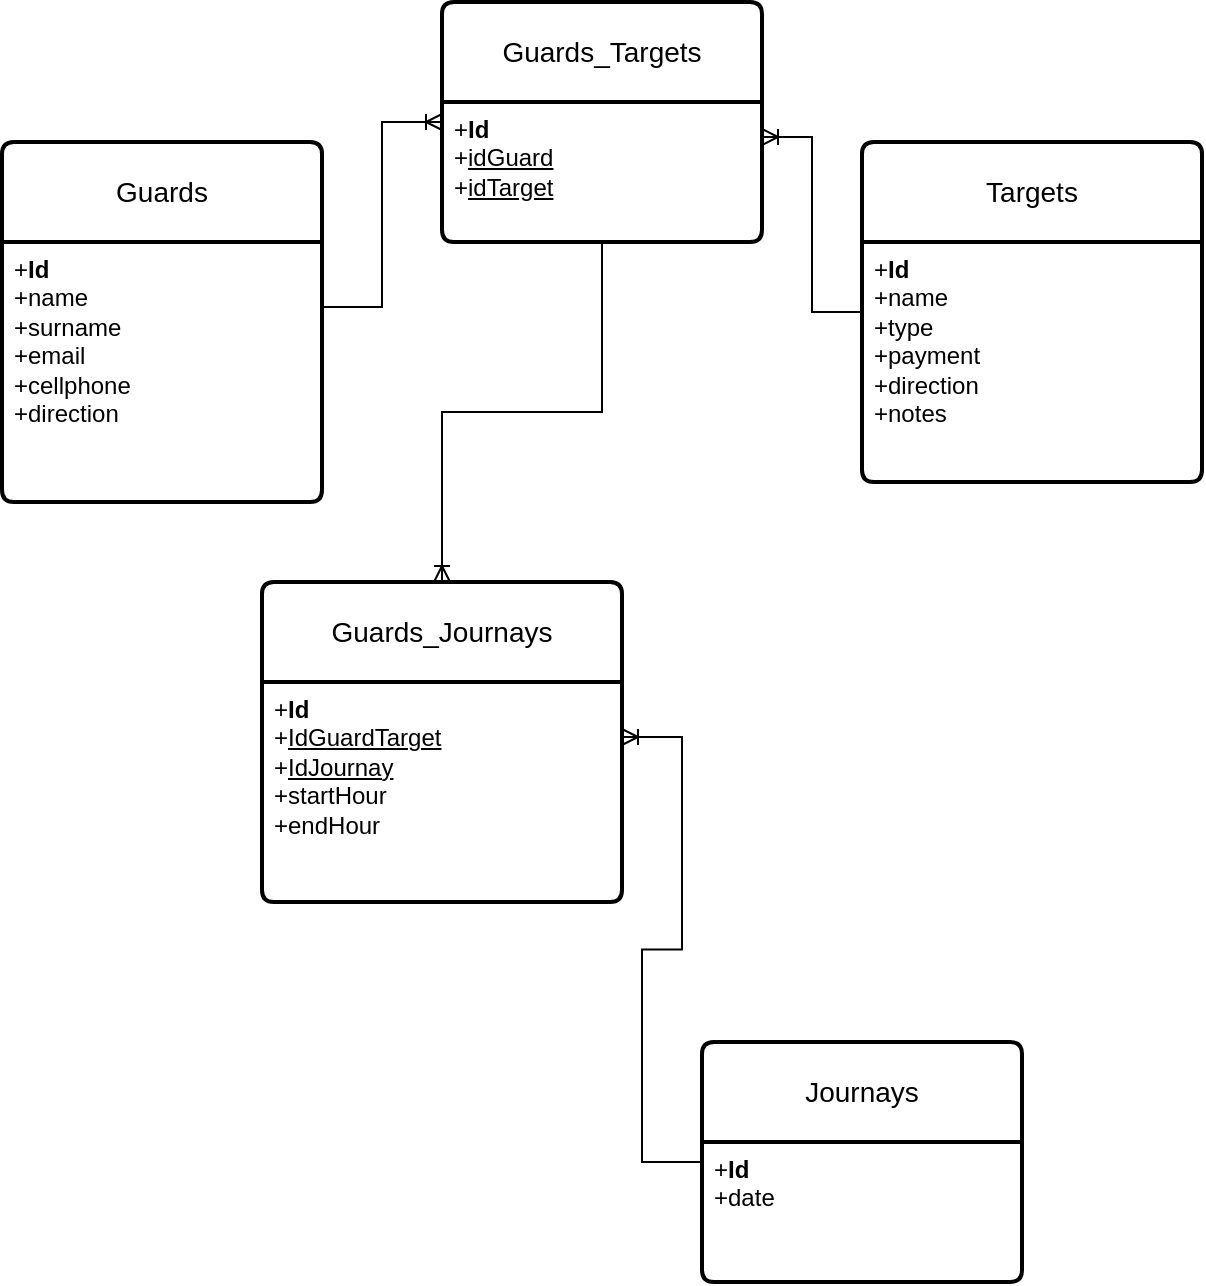 <mxfile version="21.1.2" type="device">
  <diagram id="R2lEEEUBdFMjLlhIrx00" name="Page-1">
    <mxGraphModel dx="864" dy="516" grid="1" gridSize="10" guides="1" tooltips="1" connect="1" arrows="1" fold="1" page="1" pageScale="1" pageWidth="850" pageHeight="1100" math="0" shadow="0" extFonts="Permanent Marker^https://fonts.googleapis.com/css?family=Permanent+Marker">
      <root>
        <object label="" DFSF="" id="0">
          <mxCell />
        </object>
        <mxCell id="1" parent="0" />
        <mxCell id="JXR821v0ZrnEiNUagJLl-1" value="Guards" style="swimlane;childLayout=stackLayout;horizontal=1;startSize=50;horizontalStack=0;rounded=1;fontSize=14;fontStyle=0;strokeWidth=2;resizeParent=0;resizeLast=1;shadow=0;dashed=0;align=center;arcSize=4;whiteSpace=wrap;html=1;" parent="1" vertex="1">
          <mxGeometry x="170" y="130" width="160" height="180" as="geometry" />
        </mxCell>
        <mxCell id="JXR821v0ZrnEiNUagJLl-2" value="+&lt;b&gt;Id&lt;/b&gt;&lt;br&gt;+name&lt;br&gt;+surname&lt;br&gt;+email&lt;br&gt;+cellphone&lt;br&gt;+direction" style="align=left;strokeColor=none;fillColor=none;spacingLeft=4;fontSize=12;verticalAlign=top;resizable=0;rotatable=0;part=1;html=1;" parent="JXR821v0ZrnEiNUagJLl-1" vertex="1">
          <mxGeometry y="50" width="160" height="130" as="geometry" />
        </mxCell>
        <mxCell id="JXR821v0ZrnEiNUagJLl-29" style="edgeStyle=orthogonalEdgeStyle;rounded=0;orthogonalLoop=1;jettySize=auto;html=1;exitX=0;exitY=0.5;exitDx=0;exitDy=0;endArrow=ERoneToMany;endFill=0;entryX=1;entryY=0.25;entryDx=0;entryDy=0;" parent="1" source="JXR821v0ZrnEiNUagJLl-3" target="JXR821v0ZrnEiNUagJLl-31" edge="1">
          <mxGeometry relative="1" as="geometry">
            <mxPoint x="510" y="150" as="targetPoint" />
          </mxGeometry>
        </mxCell>
        <mxCell id="JXR821v0ZrnEiNUagJLl-3" value="Targets" style="swimlane;childLayout=stackLayout;horizontal=1;startSize=50;horizontalStack=0;rounded=1;fontSize=14;fontStyle=0;strokeWidth=2;resizeParent=0;resizeLast=1;shadow=0;dashed=0;align=center;arcSize=4;whiteSpace=wrap;html=1;" parent="1" vertex="1">
          <mxGeometry x="600" y="130" width="170" height="170" as="geometry" />
        </mxCell>
        <mxCell id="JXR821v0ZrnEiNUagJLl-4" value="+&lt;b&gt;Id&lt;/b&gt;&lt;br&gt;+name&lt;br&gt;+type&lt;br&gt;+payment&lt;br&gt;+direction&lt;br&gt;+notes" style="align=left;strokeColor=none;fillColor=none;spacingLeft=4;fontSize=12;verticalAlign=top;resizable=0;rotatable=0;part=1;html=1;" parent="JXR821v0ZrnEiNUagJLl-3" vertex="1">
          <mxGeometry y="50" width="170" height="120" as="geometry" />
        </mxCell>
        <mxCell id="JXR821v0ZrnEiNUagJLl-5" value="Journays" style="swimlane;childLayout=stackLayout;horizontal=1;startSize=50;horizontalStack=0;rounded=1;fontSize=14;fontStyle=0;strokeWidth=2;resizeParent=0;resizeLast=1;shadow=0;dashed=0;align=center;arcSize=4;whiteSpace=wrap;html=1;" parent="1" vertex="1">
          <mxGeometry x="520" y="580" width="160" height="120" as="geometry" />
        </mxCell>
        <mxCell id="JXR821v0ZrnEiNUagJLl-6" value="+&lt;b&gt;Id&lt;/b&gt;&lt;br&gt;+date" style="align=left;strokeColor=none;fillColor=none;spacingLeft=4;fontSize=12;verticalAlign=top;resizable=0;rotatable=0;part=1;html=1;" parent="JXR821v0ZrnEiNUagJLl-5" vertex="1">
          <mxGeometry y="50" width="160" height="70" as="geometry" />
        </mxCell>
        <mxCell id="JXR821v0ZrnEiNUagJLl-16" value="Guards_Journays" style="swimlane;childLayout=stackLayout;horizontal=1;startSize=50;horizontalStack=0;rounded=1;fontSize=14;fontStyle=0;strokeWidth=2;resizeParent=0;resizeLast=1;shadow=0;dashed=0;align=center;arcSize=4;whiteSpace=wrap;html=1;" parent="1" vertex="1">
          <mxGeometry x="300" y="350" width="180" height="160" as="geometry" />
        </mxCell>
        <mxCell id="JXR821v0ZrnEiNUagJLl-17" value="+&lt;b&gt;Id&lt;/b&gt;&lt;br&gt;+&lt;u&gt;IdGuardTarget&lt;/u&gt;&lt;br&gt;+&lt;u&gt;IdJournay&lt;/u&gt;&lt;br&gt;+startHour&lt;br&gt;+endHour" style="align=left;strokeColor=none;fillColor=none;spacingLeft=4;fontSize=12;verticalAlign=top;resizable=0;rotatable=0;part=1;html=1;" parent="JXR821v0ZrnEiNUagJLl-16" vertex="1">
          <mxGeometry y="50" width="180" height="110" as="geometry" />
        </mxCell>
        <mxCell id="JXR821v0ZrnEiNUagJLl-19" value="" style="edgeStyle=entityRelationEdgeStyle;fontSize=12;html=1;endArrow=none;rounded=0;exitX=1;exitY=0.25;exitDx=0;exitDy=0;startArrow=ERoneToMany;startFill=0;endFill=0;entryX=0;entryY=0.5;entryDx=0;entryDy=0;" parent="1" source="JXR821v0ZrnEiNUagJLl-17" target="JXR821v0ZrnEiNUagJLl-5" edge="1">
          <mxGeometry width="100" height="100" relative="1" as="geometry">
            <mxPoint x="510" y="290" as="sourcePoint" />
            <mxPoint x="570" y="430" as="targetPoint" />
          </mxGeometry>
        </mxCell>
        <mxCell id="JXR821v0ZrnEiNUagJLl-33" style="edgeStyle=orthogonalEdgeStyle;rounded=0;orthogonalLoop=1;jettySize=auto;html=1;exitX=0.5;exitY=1;exitDx=0;exitDy=0;entryX=0.5;entryY=0;entryDx=0;entryDy=0;endArrow=ERoneToMany;endFill=0;" parent="1" source="JXR821v0ZrnEiNUagJLl-30" target="JXR821v0ZrnEiNUagJLl-16" edge="1">
          <mxGeometry relative="1" as="geometry" />
        </mxCell>
        <mxCell id="JXR821v0ZrnEiNUagJLl-30" value="Guards_Targets" style="swimlane;childLayout=stackLayout;horizontal=1;startSize=50;horizontalStack=0;rounded=1;fontSize=14;fontStyle=0;strokeWidth=2;resizeParent=0;resizeLast=1;shadow=0;dashed=0;align=center;arcSize=4;whiteSpace=wrap;html=1;" parent="1" vertex="1">
          <mxGeometry x="390" y="60" width="160" height="120" as="geometry" />
        </mxCell>
        <mxCell id="JXR821v0ZrnEiNUagJLl-31" value="+&lt;b&gt;Id&lt;/b&gt;&lt;br&gt;+&lt;u&gt;idGuard&lt;/u&gt;&lt;br&gt;+&lt;u&gt;idTarget&lt;/u&gt;" style="align=left;strokeColor=none;fillColor=none;spacingLeft=4;fontSize=12;verticalAlign=top;resizable=0;rotatable=0;part=1;html=1;" parent="JXR821v0ZrnEiNUagJLl-30" vertex="1">
          <mxGeometry y="50" width="160" height="70" as="geometry" />
        </mxCell>
        <mxCell id="JXR821v0ZrnEiNUagJLl-32" style="edgeStyle=orthogonalEdgeStyle;rounded=0;orthogonalLoop=1;jettySize=auto;html=1;exitX=1;exitY=0.25;exitDx=0;exitDy=0;entryX=0;entryY=0.5;entryDx=0;entryDy=0;endArrow=ERoneToMany;endFill=0;" parent="1" source="JXR821v0ZrnEiNUagJLl-2" target="JXR821v0ZrnEiNUagJLl-30" edge="1">
          <mxGeometry relative="1" as="geometry" />
        </mxCell>
      </root>
    </mxGraphModel>
  </diagram>
</mxfile>
